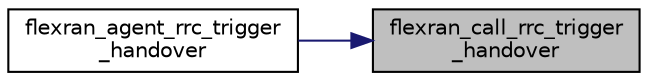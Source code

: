 digraph "flexran_call_rrc_trigger_handover"
{
 // LATEX_PDF_SIZE
  edge [fontname="Helvetica",fontsize="10",labelfontname="Helvetica",labelfontsize="10"];
  node [fontname="Helvetica",fontsize="10",shape=record];
  rankdir="RL";
  Node1 [label="flexran_call_rrc_trigger\l_handover",height=0.2,width=0.4,color="black", fillcolor="grey75", style="filled", fontcolor="black",tooltip=" "];
  Node1 -> Node2 [dir="back",color="midnightblue",fontsize="10",style="solid",fontname="Helvetica"];
  Node2 [label="flexran_agent_rrc_trigger\l_handover",height=0.2,width=0.4,color="black", fillcolor="white", style="filled",URL="$flexran__agent__common_8h.html#a1d22da4370e713d9ca3f5764d714aa4b",tooltip=" "];
}
